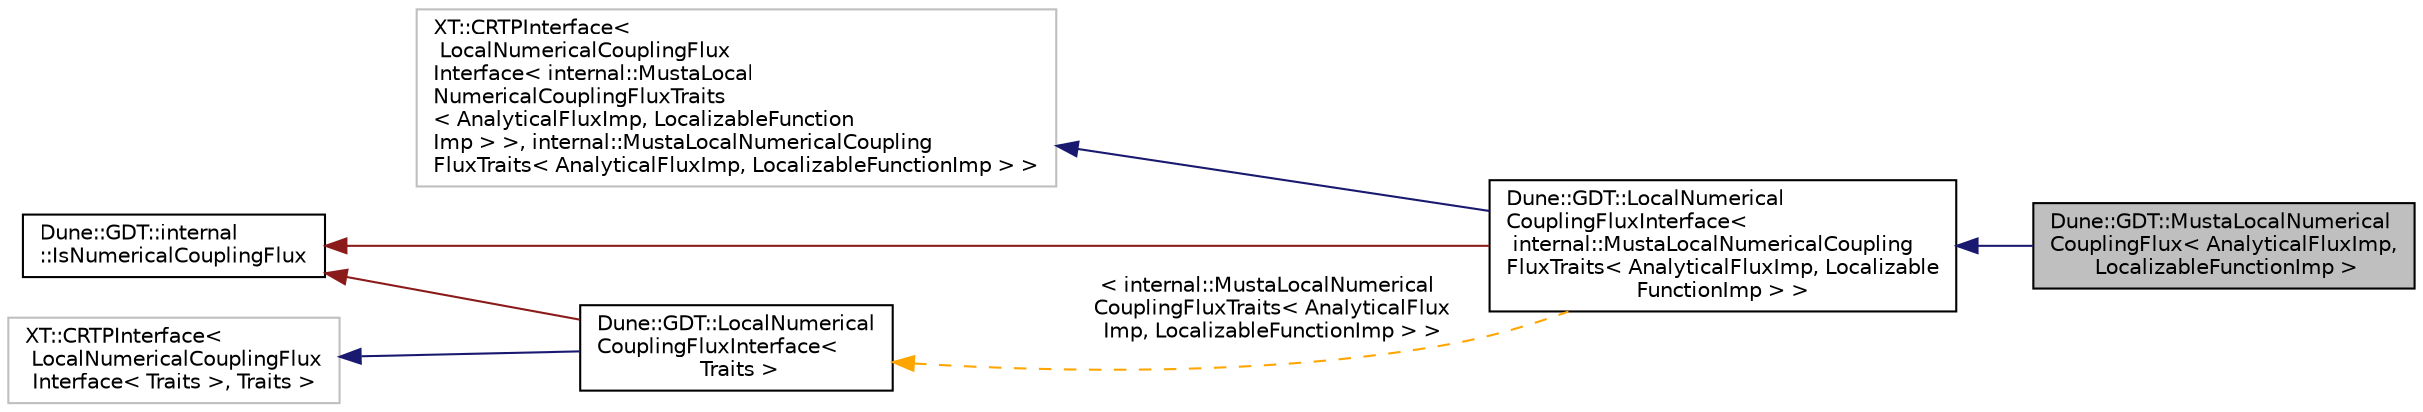 digraph "Dune::GDT::MustaLocalNumericalCouplingFlux&lt; AnalyticalFluxImp, LocalizableFunctionImp &gt;"
{
  edge [fontname="Helvetica",fontsize="10",labelfontname="Helvetica",labelfontsize="10"];
  node [fontname="Helvetica",fontsize="10",shape=record];
  rankdir="LR";
  Node1 [label="Dune::GDT::MustaLocalNumerical\lCouplingFlux\< AnalyticalFluxImp,\l LocalizableFunctionImp \>",height=0.2,width=0.4,color="black", fillcolor="grey75", style="filled", fontcolor="black"];
  Node2 -> Node1 [dir="back",color="midnightblue",fontsize="10",style="solid",fontname="Helvetica"];
  Node2 [label="Dune::GDT::LocalNumerical\lCouplingFluxInterface\<\l internal::MustaLocalNumericalCoupling\lFluxTraits\< AnalyticalFluxImp, Localizable\lFunctionImp \> \>",height=0.2,width=0.4,color="black", fillcolor="white", style="filled",URL="$a00358.html"];
  Node3 -> Node2 [dir="back",color="midnightblue",fontsize="10",style="solid",fontname="Helvetica"];
  Node3 [label="XT::CRTPInterface\<\l LocalNumericalCouplingFlux\lInterface\< internal::MustaLocal\lNumericalCouplingFluxTraits\l\< AnalyticalFluxImp, LocalizableFunction\lImp \> \>, internal::MustaLocalNumericalCoupling\lFluxTraits\< AnalyticalFluxImp, LocalizableFunctionImp \> \>",height=0.2,width=0.4,color="grey75", fillcolor="white", style="filled"];
  Node4 -> Node2 [dir="back",color="firebrick4",fontsize="10",style="solid",fontname="Helvetica"];
  Node4 [label="Dune::GDT::internal\l::IsNumericalCouplingFlux",height=0.2,width=0.4,color="black", fillcolor="white", style="filled",URL="$a00236.html"];
  Node5 -> Node2 [dir="back",color="orange",fontsize="10",style="dashed",label=" \< internal::MustaLocalNumerical\lCouplingFluxTraits\< AnalyticalFlux\lImp, LocalizableFunctionImp \> \>" ,fontname="Helvetica"];
  Node5 [label="Dune::GDT::LocalNumerical\lCouplingFluxInterface\<\l Traits \>",height=0.2,width=0.4,color="black", fillcolor="white", style="filled",URL="$a00358.html"];
  Node6 -> Node5 [dir="back",color="midnightblue",fontsize="10",style="solid",fontname="Helvetica"];
  Node6 [label="XT::CRTPInterface\<\l LocalNumericalCouplingFlux\lInterface\< Traits \>, Traits \>",height=0.2,width=0.4,color="grey75", fillcolor="white", style="filled"];
  Node4 -> Node5 [dir="back",color="firebrick4",fontsize="10",style="solid",fontname="Helvetica"];
}
